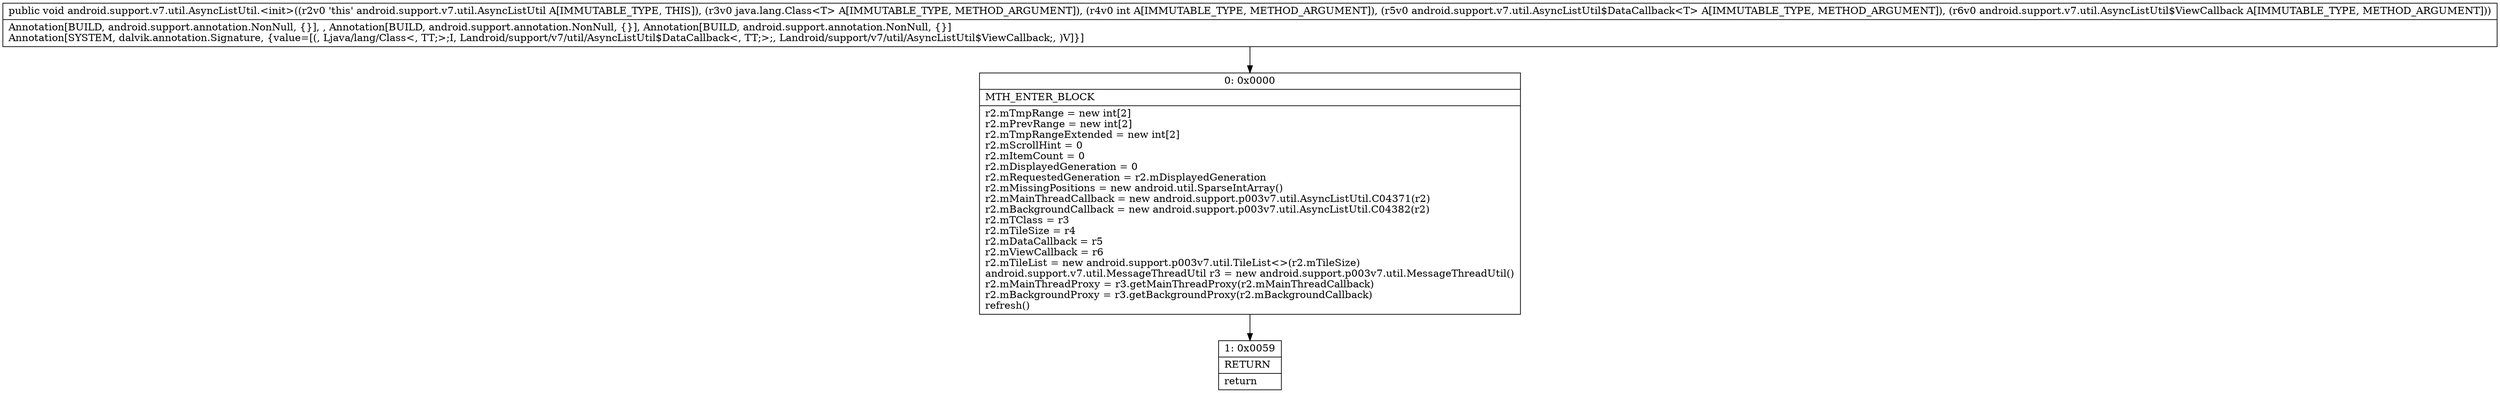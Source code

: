digraph "CFG forandroid.support.v7.util.AsyncListUtil.\<init\>(Ljava\/lang\/Class;ILandroid\/support\/v7\/util\/AsyncListUtil$DataCallback;Landroid\/support\/v7\/util\/AsyncListUtil$ViewCallback;)V" {
Node_0 [shape=record,label="{0\:\ 0x0000|MTH_ENTER_BLOCK\l|r2.mTmpRange = new int[2]\lr2.mPrevRange = new int[2]\lr2.mTmpRangeExtended = new int[2]\lr2.mScrollHint = 0\lr2.mItemCount = 0\lr2.mDisplayedGeneration = 0\lr2.mRequestedGeneration = r2.mDisplayedGeneration\lr2.mMissingPositions = new android.util.SparseIntArray()\lr2.mMainThreadCallback = new android.support.p003v7.util.AsyncListUtil.C04371(r2)\lr2.mBackgroundCallback = new android.support.p003v7.util.AsyncListUtil.C04382(r2)\lr2.mTClass = r3\lr2.mTileSize = r4\lr2.mDataCallback = r5\lr2.mViewCallback = r6\lr2.mTileList = new android.support.p003v7.util.TileList\<\>(r2.mTileSize)\landroid.support.v7.util.MessageThreadUtil r3 = new android.support.p003v7.util.MessageThreadUtil()\lr2.mMainThreadProxy = r3.getMainThreadProxy(r2.mMainThreadCallback)\lr2.mBackgroundProxy = r3.getBackgroundProxy(r2.mBackgroundCallback)\lrefresh()\l}"];
Node_1 [shape=record,label="{1\:\ 0x0059|RETURN\l|return\l}"];
MethodNode[shape=record,label="{public void android.support.v7.util.AsyncListUtil.\<init\>((r2v0 'this' android.support.v7.util.AsyncListUtil A[IMMUTABLE_TYPE, THIS]), (r3v0 java.lang.Class\<T\> A[IMMUTABLE_TYPE, METHOD_ARGUMENT]), (r4v0 int A[IMMUTABLE_TYPE, METHOD_ARGUMENT]), (r5v0 android.support.v7.util.AsyncListUtil$DataCallback\<T\> A[IMMUTABLE_TYPE, METHOD_ARGUMENT]), (r6v0 android.support.v7.util.AsyncListUtil$ViewCallback A[IMMUTABLE_TYPE, METHOD_ARGUMENT]))  | Annotation[BUILD, android.support.annotation.NonNull, \{\}], , Annotation[BUILD, android.support.annotation.NonNull, \{\}], Annotation[BUILD, android.support.annotation.NonNull, \{\}]\lAnnotation[SYSTEM, dalvik.annotation.Signature, \{value=[(, Ljava\/lang\/Class\<, TT;\>;I, Landroid\/support\/v7\/util\/AsyncListUtil$DataCallback\<, TT;\>;, Landroid\/support\/v7\/util\/AsyncListUtil$ViewCallback;, )V]\}]\l}"];
MethodNode -> Node_0;
Node_0 -> Node_1;
}

